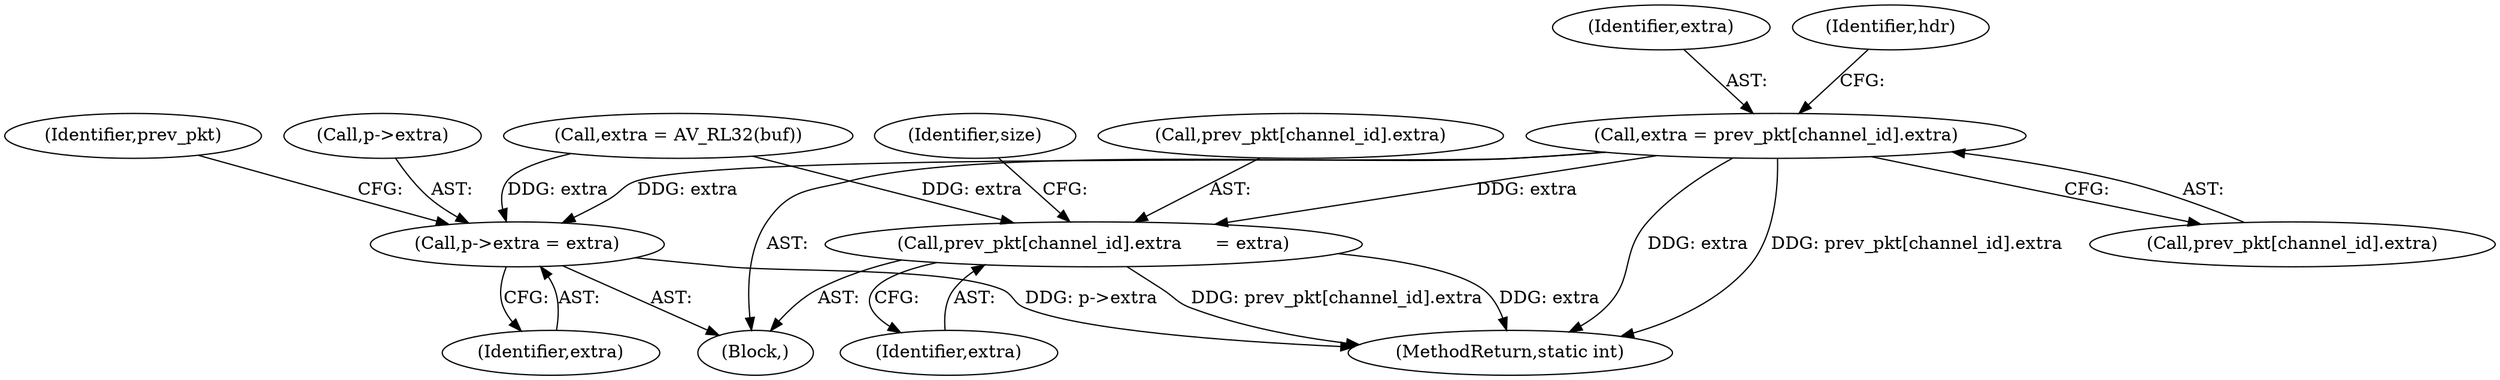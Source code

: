 digraph "0_FFmpeg_7d57ca4d9a75562fa32e40766211de150f8b3ee7@array" {
"1000200" [label="(Call,extra = prev_pkt[channel_id].extra)"];
"1000498" [label="(Call,p->extra = extra)"];
"1000524" [label="(Call,prev_pkt[channel_id].extra      = extra)"];
"1000506" [label="(Identifier,prev_pkt)"];
"1000532" [label="(Identifier,size)"];
"1000524" [label="(Call,prev_pkt[channel_id].extra      = extra)"];
"1000502" [label="(Identifier,extra)"];
"1000498" [label="(Call,p->extra = extra)"];
"1000111" [label="(Block,)"];
"1000201" [label="(Identifier,extra)"];
"1000499" [label="(Call,p->extra)"];
"1000530" [label="(Identifier,extra)"];
"1000208" [label="(Identifier,hdr)"];
"1000202" [label="(Call,prev_pkt[channel_id].extra)"];
"1000627" [label="(MethodReturn,static int)"];
"1000298" [label="(Call,extra = AV_RL32(buf))"];
"1000525" [label="(Call,prev_pkt[channel_id].extra)"];
"1000200" [label="(Call,extra = prev_pkt[channel_id].extra)"];
"1000200" -> "1000111"  [label="AST: "];
"1000200" -> "1000202"  [label="CFG: "];
"1000201" -> "1000200"  [label="AST: "];
"1000202" -> "1000200"  [label="AST: "];
"1000208" -> "1000200"  [label="CFG: "];
"1000200" -> "1000627"  [label="DDG: extra"];
"1000200" -> "1000627"  [label="DDG: prev_pkt[channel_id].extra"];
"1000200" -> "1000498"  [label="DDG: extra"];
"1000200" -> "1000524"  [label="DDG: extra"];
"1000498" -> "1000111"  [label="AST: "];
"1000498" -> "1000502"  [label="CFG: "];
"1000499" -> "1000498"  [label="AST: "];
"1000502" -> "1000498"  [label="AST: "];
"1000506" -> "1000498"  [label="CFG: "];
"1000498" -> "1000627"  [label="DDG: p->extra"];
"1000298" -> "1000498"  [label="DDG: extra"];
"1000524" -> "1000111"  [label="AST: "];
"1000524" -> "1000530"  [label="CFG: "];
"1000525" -> "1000524"  [label="AST: "];
"1000530" -> "1000524"  [label="AST: "];
"1000532" -> "1000524"  [label="CFG: "];
"1000524" -> "1000627"  [label="DDG: prev_pkt[channel_id].extra"];
"1000524" -> "1000627"  [label="DDG: extra"];
"1000298" -> "1000524"  [label="DDG: extra"];
}
